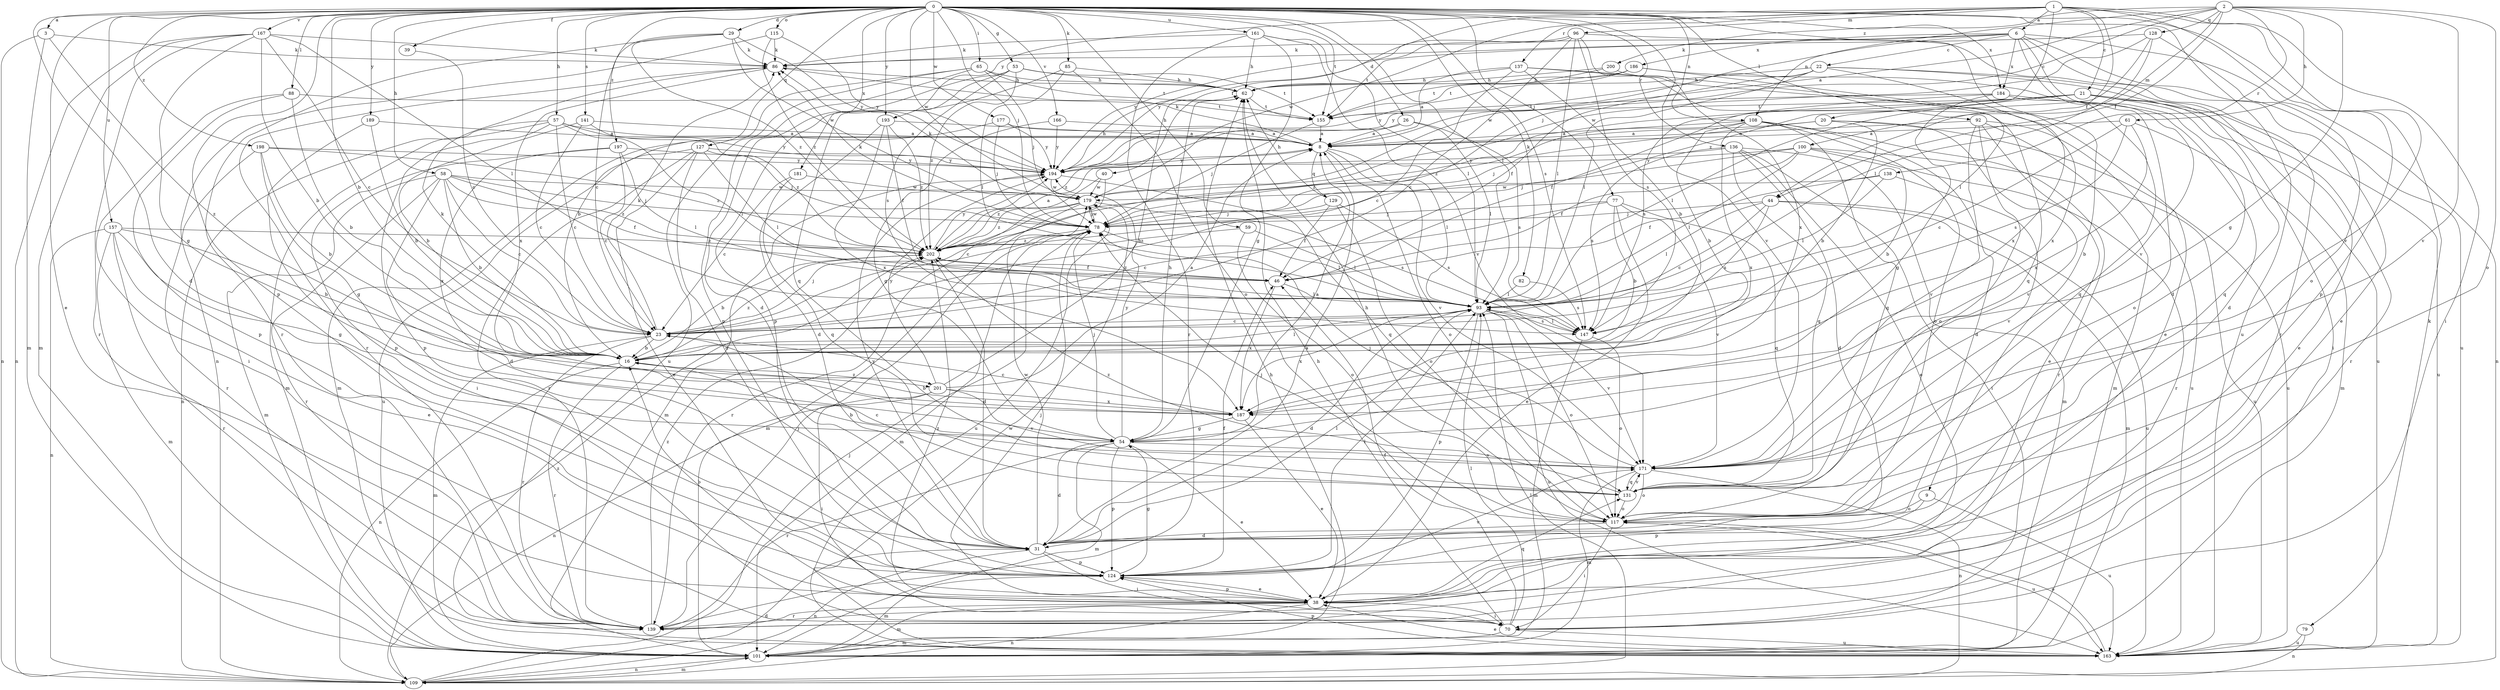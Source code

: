 strict digraph  {
0;
1;
2;
3;
6;
8;
9;
16;
20;
21;
22;
23;
26;
29;
31;
38;
39;
40;
44;
46;
53;
54;
57;
58;
59;
61;
62;
65;
70;
77;
78;
79;
82;
85;
86;
88;
92;
93;
96;
100;
101;
108;
109;
115;
117;
124;
127;
128;
129;
131;
136;
137;
138;
139;
141;
147;
155;
157;
161;
163;
166;
167;
171;
177;
179;
181;
184;
186;
187;
189;
193;
194;
197;
198;
200;
201;
202;
0 -> 3  [label=a];
0 -> 9  [label=b];
0 -> 16  [label=b];
0 -> 26  [label=d];
0 -> 29  [label=d];
0 -> 31  [label=d];
0 -> 38  [label=e];
0 -> 39  [label=f];
0 -> 53  [label=g];
0 -> 57  [label=h];
0 -> 58  [label=h];
0 -> 59  [label=h];
0 -> 65  [label=i];
0 -> 77  [label=j];
0 -> 78  [label=j];
0 -> 79  [label=k];
0 -> 82  [label=k];
0 -> 85  [label=k];
0 -> 88  [label=l];
0 -> 92  [label=l];
0 -> 93  [label=l];
0 -> 108  [label=n];
0 -> 115  [label=o];
0 -> 124  [label=p];
0 -> 127  [label=q];
0 -> 136  [label=r];
0 -> 141  [label=s];
0 -> 147  [label=s];
0 -> 155  [label=t];
0 -> 157  [label=u];
0 -> 161  [label=u];
0 -> 163  [label=u];
0 -> 166  [label=v];
0 -> 167  [label=v];
0 -> 171  [label=v];
0 -> 177  [label=w];
0 -> 179  [label=w];
0 -> 181  [label=x];
0 -> 184  [label=x];
0 -> 189  [label=y];
0 -> 193  [label=y];
0 -> 197  [label=z];
0 -> 198  [label=z];
1 -> 6  [label=a];
1 -> 20  [label=c];
1 -> 21  [label=c];
1 -> 40  [label=f];
1 -> 44  [label=f];
1 -> 70  [label=i];
1 -> 96  [label=m];
1 -> 124  [label=p];
1 -> 137  [label=r];
1 -> 171  [label=v];
1 -> 179  [label=w];
1 -> 193  [label=y];
2 -> 8  [label=a];
2 -> 44  [label=f];
2 -> 54  [label=g];
2 -> 61  [label=h];
2 -> 78  [label=j];
2 -> 100  [label=m];
2 -> 108  [label=n];
2 -> 117  [label=o];
2 -> 128  [label=q];
2 -> 138  [label=r];
2 -> 171  [label=v];
2 -> 200  [label=z];
3 -> 86  [label=k];
3 -> 101  [label=m];
3 -> 109  [label=n];
3 -> 201  [label=z];
6 -> 22  [label=c];
6 -> 31  [label=d];
6 -> 38  [label=e];
6 -> 109  [label=n];
6 -> 155  [label=t];
6 -> 163  [label=u];
6 -> 171  [label=v];
6 -> 179  [label=w];
6 -> 184  [label=x];
6 -> 186  [label=x];
6 -> 194  [label=y];
8 -> 86  [label=k];
8 -> 93  [label=l];
8 -> 117  [label=o];
8 -> 129  [label=q];
8 -> 171  [label=v];
8 -> 194  [label=y];
9 -> 117  [label=o];
9 -> 124  [label=p];
9 -> 163  [label=u];
16 -> 86  [label=k];
16 -> 93  [label=l];
16 -> 109  [label=n];
16 -> 139  [label=r];
16 -> 201  [label=z];
16 -> 202  [label=z];
20 -> 8  [label=a];
20 -> 16  [label=b];
20 -> 78  [label=j];
20 -> 163  [label=u];
20 -> 171  [label=v];
21 -> 38  [label=e];
21 -> 46  [label=f];
21 -> 93  [label=l];
21 -> 131  [label=q];
21 -> 139  [label=r];
21 -> 155  [label=t];
21 -> 163  [label=u];
21 -> 202  [label=z];
22 -> 46  [label=f];
22 -> 62  [label=h];
22 -> 70  [label=i];
22 -> 93  [label=l];
22 -> 163  [label=u];
22 -> 187  [label=x];
22 -> 194  [label=y];
23 -> 16  [label=b];
23 -> 78  [label=j];
23 -> 86  [label=k];
23 -> 101  [label=m];
23 -> 139  [label=r];
26 -> 8  [label=a];
26 -> 93  [label=l];
26 -> 147  [label=s];
26 -> 202  [label=z];
29 -> 23  [label=c];
29 -> 86  [label=k];
29 -> 139  [label=r];
29 -> 179  [label=w];
29 -> 194  [label=y];
29 -> 202  [label=z];
31 -> 8  [label=a];
31 -> 70  [label=i];
31 -> 93  [label=l];
31 -> 109  [label=n];
31 -> 124  [label=p];
31 -> 179  [label=w];
31 -> 194  [label=y];
38 -> 16  [label=b];
38 -> 70  [label=i];
38 -> 78  [label=j];
38 -> 101  [label=m];
38 -> 109  [label=n];
38 -> 124  [label=p];
38 -> 131  [label=q];
38 -> 139  [label=r];
38 -> 202  [label=z];
39 -> 23  [label=c];
40 -> 23  [label=c];
40 -> 179  [label=w];
40 -> 202  [label=z];
44 -> 23  [label=c];
44 -> 78  [label=j];
44 -> 93  [label=l];
44 -> 101  [label=m];
44 -> 147  [label=s];
44 -> 163  [label=u];
46 -> 93  [label=l];
46 -> 187  [label=x];
46 -> 202  [label=z];
53 -> 31  [label=d];
53 -> 62  [label=h];
53 -> 131  [label=q];
53 -> 147  [label=s];
53 -> 155  [label=t];
53 -> 202  [label=z];
54 -> 8  [label=a];
54 -> 31  [label=d];
54 -> 38  [label=e];
54 -> 62  [label=h];
54 -> 78  [label=j];
54 -> 101  [label=m];
54 -> 124  [label=p];
54 -> 139  [label=r];
54 -> 171  [label=v];
54 -> 194  [label=y];
57 -> 8  [label=a];
57 -> 23  [label=c];
57 -> 93  [label=l];
57 -> 101  [label=m];
57 -> 109  [label=n];
57 -> 124  [label=p];
57 -> 194  [label=y];
58 -> 16  [label=b];
58 -> 23  [label=c];
58 -> 31  [label=d];
58 -> 46  [label=f];
58 -> 78  [label=j];
58 -> 101  [label=m];
58 -> 139  [label=r];
58 -> 179  [label=w];
58 -> 202  [label=z];
59 -> 93  [label=l];
59 -> 117  [label=o];
59 -> 202  [label=z];
61 -> 8  [label=a];
61 -> 23  [label=c];
61 -> 101  [label=m];
61 -> 147  [label=s];
61 -> 187  [label=x];
62 -> 155  [label=t];
65 -> 16  [label=b];
65 -> 62  [label=h];
65 -> 78  [label=j];
65 -> 124  [label=p];
65 -> 155  [label=t];
65 -> 163  [label=u];
70 -> 46  [label=f];
70 -> 62  [label=h];
70 -> 93  [label=l];
70 -> 101  [label=m];
70 -> 163  [label=u];
77 -> 16  [label=b];
77 -> 23  [label=c];
77 -> 38  [label=e];
77 -> 78  [label=j];
77 -> 131  [label=q];
77 -> 171  [label=v];
78 -> 86  [label=k];
78 -> 93  [label=l];
78 -> 101  [label=m];
78 -> 179  [label=w];
78 -> 202  [label=z];
79 -> 109  [label=n];
79 -> 163  [label=u];
82 -> 93  [label=l];
82 -> 147  [label=s];
85 -> 62  [label=h];
85 -> 93  [label=l];
85 -> 117  [label=o];
85 -> 124  [label=p];
86 -> 62  [label=h];
86 -> 139  [label=r];
86 -> 187  [label=x];
88 -> 16  [label=b];
88 -> 70  [label=i];
88 -> 124  [label=p];
88 -> 155  [label=t];
92 -> 8  [label=a];
92 -> 38  [label=e];
92 -> 101  [label=m];
92 -> 117  [label=o];
92 -> 163  [label=u];
92 -> 171  [label=v];
93 -> 23  [label=c];
93 -> 31  [label=d];
93 -> 117  [label=o];
93 -> 124  [label=p];
93 -> 147  [label=s];
93 -> 163  [label=u];
93 -> 171  [label=v];
93 -> 187  [label=x];
96 -> 23  [label=c];
96 -> 86  [label=k];
96 -> 93  [label=l];
96 -> 139  [label=r];
96 -> 147  [label=s];
96 -> 187  [label=x];
96 -> 194  [label=y];
100 -> 16  [label=b];
100 -> 46  [label=f];
100 -> 78  [label=j];
100 -> 93  [label=l];
100 -> 139  [label=r];
100 -> 163  [label=u];
100 -> 194  [label=y];
101 -> 62  [label=h];
101 -> 109  [label=n];
108 -> 8  [label=a];
108 -> 16  [label=b];
108 -> 31  [label=d];
108 -> 117  [label=o];
108 -> 131  [label=q];
108 -> 139  [label=r];
108 -> 187  [label=x];
108 -> 202  [label=z];
109 -> 31  [label=d];
109 -> 78  [label=j];
109 -> 93  [label=l];
109 -> 101  [label=m];
109 -> 202  [label=z];
115 -> 86  [label=k];
115 -> 109  [label=n];
115 -> 194  [label=y];
115 -> 202  [label=z];
117 -> 31  [label=d];
117 -> 62  [label=h];
117 -> 70  [label=i];
117 -> 78  [label=j];
117 -> 163  [label=u];
124 -> 38  [label=e];
124 -> 46  [label=f];
124 -> 54  [label=g];
124 -> 93  [label=l];
124 -> 101  [label=m];
124 -> 171  [label=v];
127 -> 31  [label=d];
127 -> 38  [label=e];
127 -> 78  [label=j];
127 -> 93  [label=l];
127 -> 139  [label=r];
127 -> 163  [label=u];
127 -> 194  [label=y];
128 -> 86  [label=k];
128 -> 93  [label=l];
128 -> 117  [label=o];
128 -> 179  [label=w];
128 -> 202  [label=z];
129 -> 46  [label=f];
129 -> 62  [label=h];
129 -> 78  [label=j];
129 -> 117  [label=o];
129 -> 147  [label=s];
131 -> 23  [label=c];
131 -> 117  [label=o];
131 -> 171  [label=v];
131 -> 202  [label=z];
136 -> 31  [label=d];
136 -> 38  [label=e];
136 -> 70  [label=i];
136 -> 101  [label=m];
136 -> 131  [label=q];
136 -> 147  [label=s];
136 -> 194  [label=y];
137 -> 8  [label=a];
137 -> 16  [label=b];
137 -> 23  [label=c];
137 -> 38  [label=e];
137 -> 62  [label=h];
137 -> 131  [label=q];
138 -> 46  [label=f];
138 -> 93  [label=l];
138 -> 171  [label=v];
138 -> 179  [label=w];
139 -> 78  [label=j];
139 -> 202  [label=z];
141 -> 8  [label=a];
141 -> 16  [label=b];
141 -> 23  [label=c];
141 -> 202  [label=z];
147 -> 93  [label=l];
147 -> 101  [label=m];
147 -> 117  [label=o];
155 -> 8  [label=a];
155 -> 78  [label=j];
157 -> 16  [label=b];
157 -> 38  [label=e];
157 -> 54  [label=g];
157 -> 101  [label=m];
157 -> 109  [label=n];
157 -> 139  [label=r];
157 -> 202  [label=z];
161 -> 54  [label=g];
161 -> 62  [label=h];
161 -> 86  [label=k];
161 -> 93  [label=l];
161 -> 139  [label=r];
161 -> 171  [label=v];
163 -> 38  [label=e];
163 -> 117  [label=o];
163 -> 124  [label=p];
163 -> 179  [label=w];
166 -> 8  [label=a];
166 -> 54  [label=g];
166 -> 194  [label=y];
167 -> 16  [label=b];
167 -> 23  [label=c];
167 -> 54  [label=g];
167 -> 86  [label=k];
167 -> 93  [label=l];
167 -> 101  [label=m];
167 -> 109  [label=n];
167 -> 139  [label=r];
171 -> 16  [label=b];
171 -> 78  [label=j];
171 -> 101  [label=m];
171 -> 109  [label=n];
171 -> 117  [label=o];
171 -> 131  [label=q];
177 -> 8  [label=a];
177 -> 78  [label=j];
177 -> 101  [label=m];
177 -> 194  [label=y];
179 -> 78  [label=j];
179 -> 86  [label=k];
179 -> 101  [label=m];
179 -> 139  [label=r];
179 -> 147  [label=s];
179 -> 163  [label=u];
179 -> 202  [label=z];
181 -> 23  [label=c];
181 -> 131  [label=q];
181 -> 179  [label=w];
184 -> 54  [label=g];
184 -> 117  [label=o];
184 -> 131  [label=q];
184 -> 147  [label=s];
184 -> 155  [label=t];
186 -> 31  [label=d];
186 -> 62  [label=h];
186 -> 155  [label=t];
186 -> 187  [label=x];
186 -> 194  [label=y];
187 -> 16  [label=b];
187 -> 23  [label=c];
187 -> 38  [label=e];
187 -> 54  [label=g];
189 -> 8  [label=a];
189 -> 16  [label=b];
189 -> 124  [label=p];
193 -> 8  [label=a];
193 -> 31  [label=d];
193 -> 46  [label=f];
193 -> 187  [label=x];
193 -> 202  [label=z];
194 -> 62  [label=h];
194 -> 101  [label=m];
194 -> 131  [label=q];
194 -> 179  [label=w];
197 -> 23  [label=c];
197 -> 70  [label=i];
197 -> 93  [label=l];
197 -> 187  [label=x];
197 -> 194  [label=y];
198 -> 16  [label=b];
198 -> 54  [label=g];
198 -> 139  [label=r];
198 -> 194  [label=y];
198 -> 202  [label=z];
200 -> 62  [label=h];
200 -> 93  [label=l];
200 -> 155  [label=t];
201 -> 8  [label=a];
201 -> 62  [label=h];
201 -> 70  [label=i];
201 -> 109  [label=n];
201 -> 171  [label=v];
201 -> 187  [label=x];
201 -> 194  [label=y];
202 -> 8  [label=a];
202 -> 16  [label=b];
202 -> 31  [label=d];
202 -> 46  [label=f];
202 -> 194  [label=y];
}
